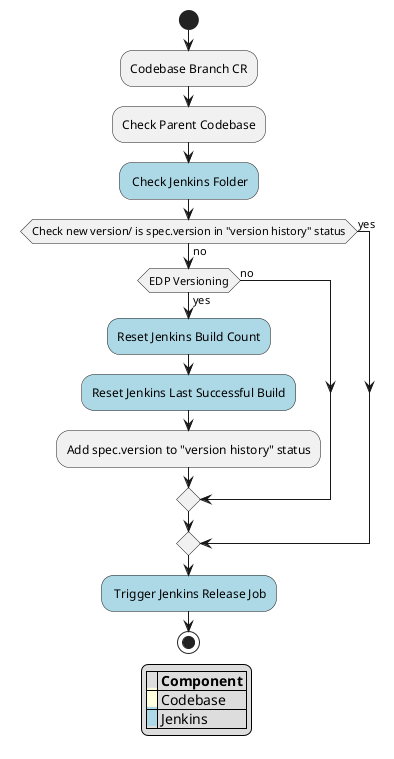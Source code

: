 @startuml
start
:Codebase Branch CR;
:Check Parent Codebase;
#lightblue: Check Jenkins Folder;
if (Check new version/ is spec.version in "version history" status) then (no)
    if (EDP Versioning) then (yes)
        #lightblue:Reset Jenkins Build Count;
        #lightblue:Reset Jenkins Last Successful Build;
        :Add spec.version to "version history" status;
    else (no)
    endif
else (yes)
endif
#lightblue: Trigger Jenkins Release Job;
stop

legend
|= |= Component |
|<back:#lightyellow>   </back>| Codebase |
|<back:#lightblue>   </back>| Jenkins |
endlegend
@enduml